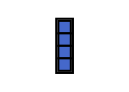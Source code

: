 digraph matriz{
node [shape=plaintext]
a [label=<<TABLE BORDER="1" CELLBORDER="1" CELLSPACING="0">
<TR> <TD BGCOLOR="#4568cb"></TD></TR>
<TR> <TD BGCOLOR="#4568cb"></TD></TR>
<TR> <TD BGCOLOR="#4568cb"></TD></TR>
<TR> <TD BGCOLOR="#4568cb"></TD></TR>
</TABLE>>];
}